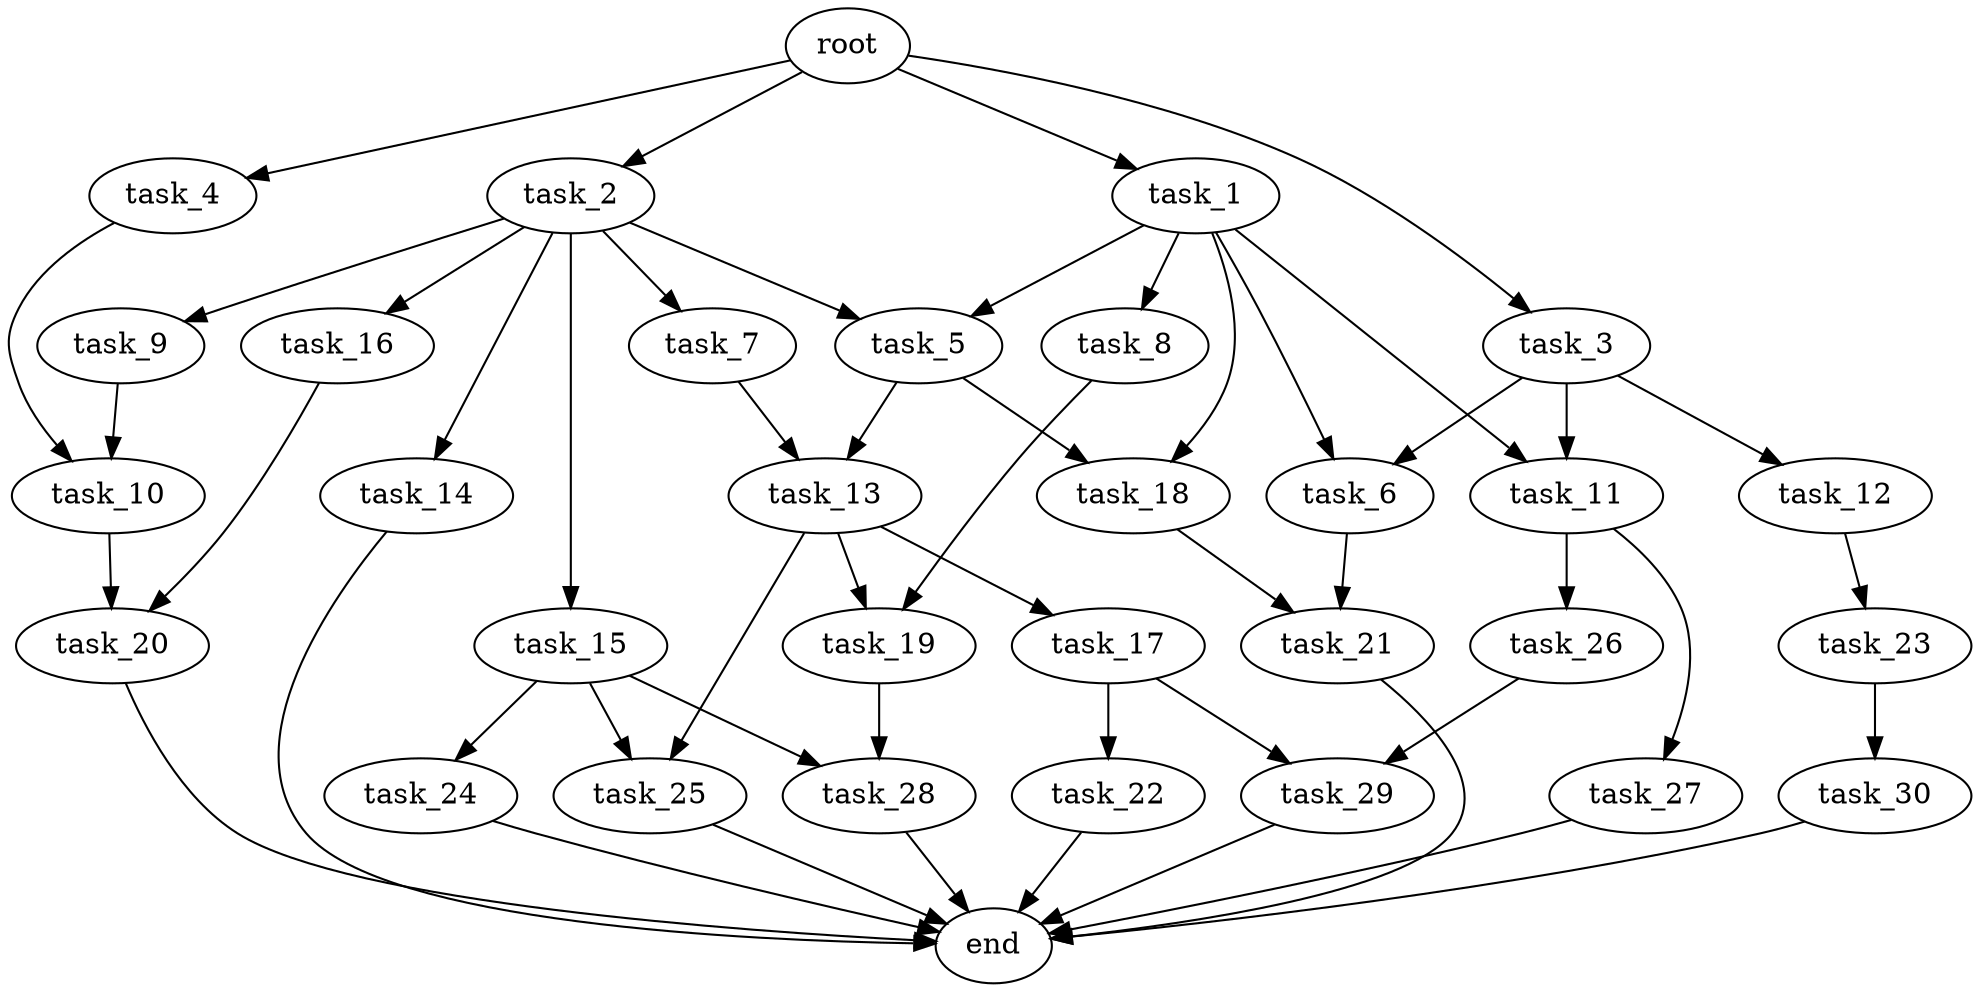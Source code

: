 digraph G {
  root [size="0.000000e+00"];
  task_1 [size="9.816775e+09"];
  task_2 [size="7.885830e+09"];
  task_3 [size="7.567219e+09"];
  task_4 [size="8.055448e+09"];
  task_5 [size="4.387750e+09"];
  task_6 [size="1.930460e+09"];
  task_7 [size="6.892811e+09"];
  task_8 [size="3.582317e+09"];
  task_9 [size="1.348187e+09"];
  task_10 [size="8.986732e+09"];
  task_11 [size="4.853536e+09"];
  task_12 [size="4.375563e+09"];
  task_13 [size="2.947851e+09"];
  task_14 [size="6.970681e+09"];
  task_15 [size="1.898569e+09"];
  task_16 [size="1.867081e+09"];
  task_17 [size="3.477299e+09"];
  task_18 [size="7.324292e+09"];
  task_19 [size="2.753969e+09"];
  task_20 [size="8.313665e+09"];
  task_21 [size="9.144826e+09"];
  task_22 [size="5.545649e+09"];
  task_23 [size="6.896970e+08"];
  task_24 [size="1.551100e+09"];
  task_25 [size="2.957431e+09"];
  task_26 [size="2.634229e+09"];
  task_27 [size="3.671760e+09"];
  task_28 [size="8.197567e+06"];
  task_29 [size="6.380623e+09"];
  task_30 [size="3.791057e+09"];
  end [size="0.000000e+00"];

  root -> task_1 [size="1.000000e-12"];
  root -> task_2 [size="1.000000e-12"];
  root -> task_3 [size="1.000000e-12"];
  root -> task_4 [size="1.000000e-12"];
  task_1 -> task_5 [size="2.193875e+08"];
  task_1 -> task_6 [size="9.652300e+07"];
  task_1 -> task_8 [size="3.582317e+08"];
  task_1 -> task_11 [size="2.426768e+08"];
  task_1 -> task_18 [size="3.662146e+08"];
  task_2 -> task_5 [size="2.193875e+08"];
  task_2 -> task_7 [size="6.892811e+08"];
  task_2 -> task_9 [size="1.348187e+08"];
  task_2 -> task_14 [size="6.970681e+08"];
  task_2 -> task_15 [size="1.898569e+08"];
  task_2 -> task_16 [size="1.867081e+08"];
  task_3 -> task_6 [size="9.652300e+07"];
  task_3 -> task_11 [size="2.426768e+08"];
  task_3 -> task_12 [size="4.375563e+08"];
  task_4 -> task_10 [size="4.493366e+08"];
  task_5 -> task_13 [size="1.473926e+08"];
  task_5 -> task_18 [size="3.662146e+08"];
  task_6 -> task_21 [size="4.572413e+08"];
  task_7 -> task_13 [size="1.473926e+08"];
  task_8 -> task_19 [size="1.376985e+08"];
  task_9 -> task_10 [size="4.493366e+08"];
  task_10 -> task_20 [size="4.156832e+08"];
  task_11 -> task_26 [size="2.634229e+08"];
  task_11 -> task_27 [size="3.671760e+08"];
  task_12 -> task_23 [size="6.896970e+07"];
  task_13 -> task_17 [size="3.477299e+08"];
  task_13 -> task_19 [size="1.376985e+08"];
  task_13 -> task_25 [size="1.478715e+08"];
  task_14 -> end [size="1.000000e-12"];
  task_15 -> task_24 [size="1.551100e+08"];
  task_15 -> task_25 [size="1.478715e+08"];
  task_15 -> task_28 [size="4.098784e+05"];
  task_16 -> task_20 [size="4.156832e+08"];
  task_17 -> task_22 [size="5.545649e+08"];
  task_17 -> task_29 [size="3.190311e+08"];
  task_18 -> task_21 [size="4.572413e+08"];
  task_19 -> task_28 [size="4.098784e+05"];
  task_20 -> end [size="1.000000e-12"];
  task_21 -> end [size="1.000000e-12"];
  task_22 -> end [size="1.000000e-12"];
  task_23 -> task_30 [size="3.791057e+08"];
  task_24 -> end [size="1.000000e-12"];
  task_25 -> end [size="1.000000e-12"];
  task_26 -> task_29 [size="3.190311e+08"];
  task_27 -> end [size="1.000000e-12"];
  task_28 -> end [size="1.000000e-12"];
  task_29 -> end [size="1.000000e-12"];
  task_30 -> end [size="1.000000e-12"];
}
